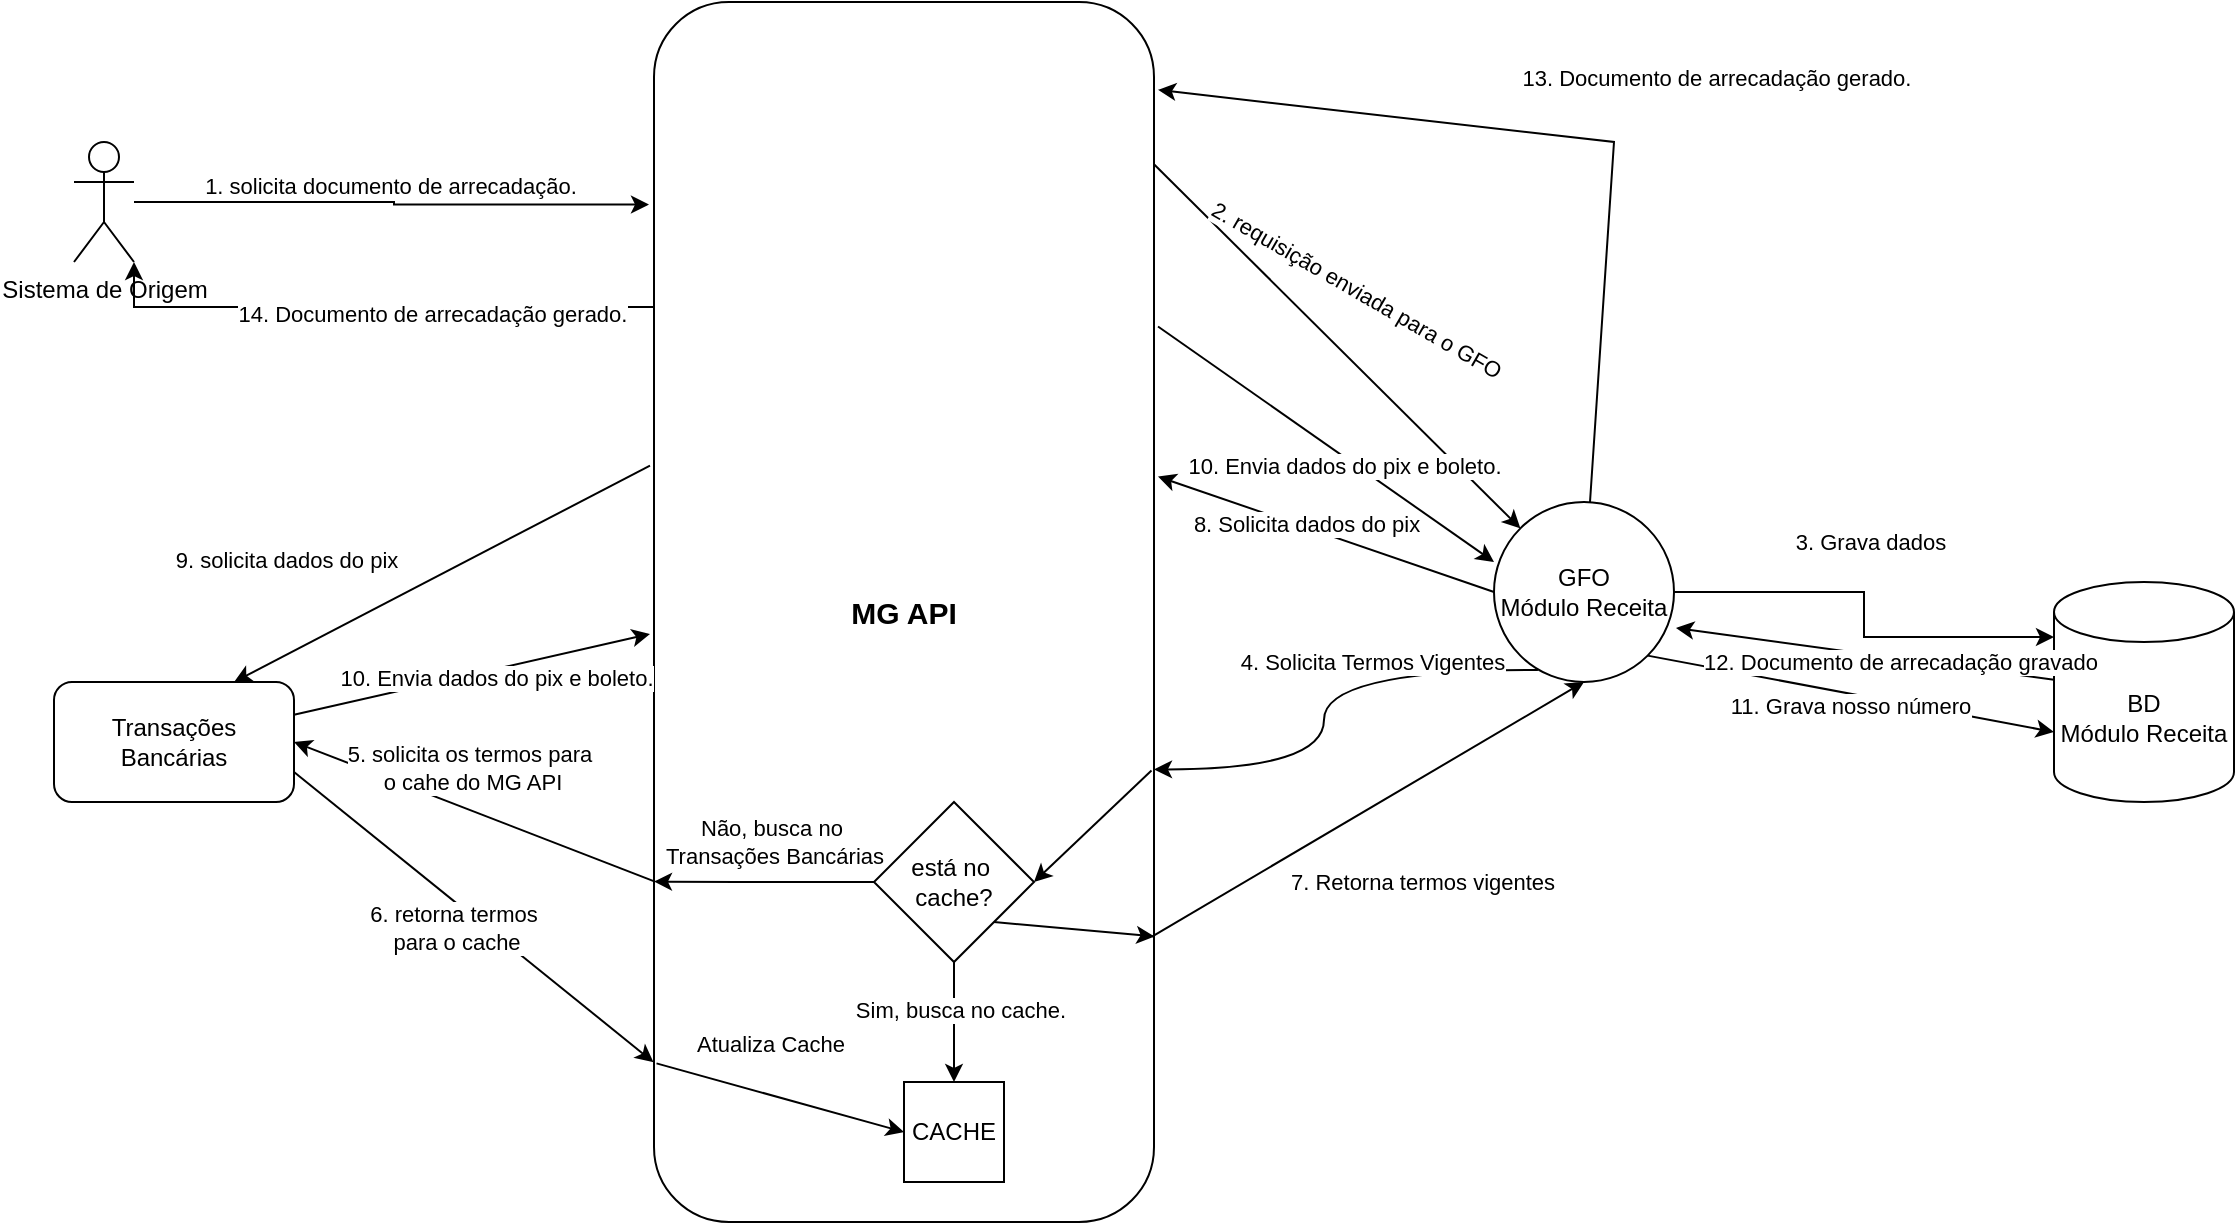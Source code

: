 <mxfile version="26.1.1">
  <diagram name="Página-1" id="YrHWLLRZg41H_uWT5WWp">
    <mxGraphModel dx="2074" dy="780" grid="1" gridSize="10" guides="1" tooltips="1" connect="1" arrows="1" fold="1" page="1" pageScale="1" pageWidth="1200" pageHeight="1600" math="0" shadow="0">
      <root>
        <mxCell id="0" />
        <mxCell id="1" parent="0" />
        <mxCell id="YWVrHOccRznsvWWrB8TM-1" value="GFO&lt;div&gt;Módulo Receita&lt;/div&gt;" style="ellipse;whiteSpace=wrap;html=1;aspect=fixed;" vertex="1" parent="1">
          <mxGeometry x="760" y="340" width="90" height="90" as="geometry" />
        </mxCell>
        <mxCell id="YWVrHOccRznsvWWrB8TM-8" style="edgeStyle=orthogonalEdgeStyle;rounded=0;orthogonalLoop=1;jettySize=auto;html=1;entryX=-0.01;entryY=0.166;entryDx=0;entryDy=0;entryPerimeter=0;" edge="1" parent="1" source="YWVrHOccRznsvWWrB8TM-2" target="YWVrHOccRznsvWWrB8TM-16">
          <mxGeometry relative="1" as="geometry">
            <mxPoint x="424.64" y="207.77" as="targetPoint" />
          </mxGeometry>
        </mxCell>
        <mxCell id="YWVrHOccRznsvWWrB8TM-9" value="1. solicita documento de arrecadação." style="edgeLabel;html=1;align=center;verticalAlign=middle;resizable=0;points=[];" vertex="1" connectable="0" parent="YWVrHOccRznsvWWrB8TM-8">
          <mxGeometry x="0.045" relative="1" as="geometry">
            <mxPoint x="-6" y="-10" as="offset" />
          </mxGeometry>
        </mxCell>
        <mxCell id="YWVrHOccRznsvWWrB8TM-2" value="Sistema de Origem" style="shape=umlActor;verticalLabelPosition=bottom;verticalAlign=top;html=1;outlineConnect=0;" vertex="1" parent="1">
          <mxGeometry x="50" y="160" width="30" height="60" as="geometry" />
        </mxCell>
        <mxCell id="YWVrHOccRznsvWWrB8TM-4" value="Transações Bancárias" style="rounded=1;whiteSpace=wrap;html=1;" vertex="1" parent="1">
          <mxGeometry x="40" y="430" width="120" height="60" as="geometry" />
        </mxCell>
        <mxCell id="YWVrHOccRznsvWWrB8TM-10" value="" style="endArrow=classic;html=1;rounded=0;entryX=0;entryY=0;entryDx=0;entryDy=0;exitX=1;exitY=0.133;exitDx=0;exitDy=0;exitPerimeter=0;" edge="1" parent="1" source="YWVrHOccRznsvWWrB8TM-16" target="YWVrHOccRznsvWWrB8TM-1">
          <mxGeometry width="50" height="50" relative="1" as="geometry">
            <mxPoint x="512.64" y="204.06" as="sourcePoint" />
            <mxPoint x="620" y="380" as="targetPoint" />
          </mxGeometry>
        </mxCell>
        <mxCell id="YWVrHOccRznsvWWrB8TM-11" value="2. requisição enviada para o GFO" style="edgeLabel;html=1;align=center;verticalAlign=middle;resizable=0;points=[];rotation=30;" vertex="1" connectable="0" parent="YWVrHOccRznsvWWrB8TM-10">
          <mxGeometry x="-0.311" y="3" relative="1" as="geometry">
            <mxPoint x="36" y="2" as="offset" />
          </mxGeometry>
        </mxCell>
        <mxCell id="YWVrHOccRznsvWWrB8TM-12" value="BD&lt;div&gt;Módulo Receita&lt;/div&gt;" style="shape=cylinder3;whiteSpace=wrap;html=1;boundedLbl=1;backgroundOutline=1;size=15;" vertex="1" parent="1">
          <mxGeometry x="1040" y="380" width="90" height="110" as="geometry" />
        </mxCell>
        <mxCell id="YWVrHOccRznsvWWrB8TM-13" style="edgeStyle=orthogonalEdgeStyle;rounded=0;orthogonalLoop=1;jettySize=auto;html=1;entryX=0;entryY=0;entryDx=0;entryDy=27.5;entryPerimeter=0;" edge="1" parent="1" source="YWVrHOccRznsvWWrB8TM-1" target="YWVrHOccRznsvWWrB8TM-12">
          <mxGeometry relative="1" as="geometry" />
        </mxCell>
        <mxCell id="YWVrHOccRznsvWWrB8TM-14" value="3. Grava dados" style="edgeLabel;html=1;align=center;verticalAlign=middle;resizable=0;points=[];" vertex="1" connectable="0" parent="YWVrHOccRznsvWWrB8TM-13">
          <mxGeometry x="-0.182" y="4" relative="1" as="geometry">
            <mxPoint x="11" y="-21" as="offset" />
          </mxGeometry>
        </mxCell>
        <mxCell id="YWVrHOccRznsvWWrB8TM-16" value="&lt;b&gt;&lt;font style=&quot;font-size: 15px;&quot;&gt;MG API&lt;/font&gt;&lt;/b&gt;" style="rounded=1;whiteSpace=wrap;html=1;" vertex="1" parent="1">
          <mxGeometry x="340" y="90" width="250" height="610" as="geometry" />
        </mxCell>
        <mxCell id="YWVrHOccRznsvWWrB8TM-15" value="CACHE" style="whiteSpace=wrap;html=1;aspect=fixed;" vertex="1" parent="1">
          <mxGeometry x="465" y="630" width="50" height="50" as="geometry" />
        </mxCell>
        <mxCell id="YWVrHOccRznsvWWrB8TM-17" style="edgeStyle=orthogonalEdgeStyle;rounded=0;orthogonalLoop=1;jettySize=auto;html=1;entryX=1;entryY=0.629;entryDx=0;entryDy=0;entryPerimeter=0;curved=1;exitX=0.244;exitY=0.933;exitDx=0;exitDy=0;exitPerimeter=0;" edge="1" parent="1" source="YWVrHOccRznsvWWrB8TM-1" target="YWVrHOccRznsvWWrB8TM-16">
          <mxGeometry relative="1" as="geometry" />
        </mxCell>
        <mxCell id="YWVrHOccRznsvWWrB8TM-25" value="4. Solicita Termos Vigentes" style="edgeLabel;html=1;align=center;verticalAlign=middle;resizable=0;points=[];" vertex="1" connectable="0" parent="YWVrHOccRznsvWWrB8TM-17">
          <mxGeometry x="-0.655" y="3" relative="1" as="geometry">
            <mxPoint x="-42" y="-7" as="offset" />
          </mxGeometry>
        </mxCell>
        <mxCell id="YWVrHOccRznsvWWrB8TM-20" style="edgeStyle=orthogonalEdgeStyle;rounded=0;orthogonalLoop=1;jettySize=auto;html=1;" edge="1" parent="1" source="YWVrHOccRznsvWWrB8TM-18" target="YWVrHOccRznsvWWrB8TM-15">
          <mxGeometry relative="1" as="geometry" />
        </mxCell>
        <mxCell id="YWVrHOccRznsvWWrB8TM-21" value="Sim, busca no cache." style="edgeLabel;html=1;align=center;verticalAlign=middle;resizable=0;points=[];" vertex="1" connectable="0" parent="YWVrHOccRznsvWWrB8TM-20">
          <mxGeometry x="-0.207" y="3" relative="1" as="geometry">
            <mxPoint as="offset" />
          </mxGeometry>
        </mxCell>
        <mxCell id="YWVrHOccRznsvWWrB8TM-18" value="está no&amp;nbsp;&lt;div&gt;cache?&lt;/div&gt;" style="rhombus;whiteSpace=wrap;html=1;" vertex="1" parent="1">
          <mxGeometry x="450" y="490" width="80" height="80" as="geometry" />
        </mxCell>
        <mxCell id="YWVrHOccRznsvWWrB8TM-19" value="" style="endArrow=classic;html=1;rounded=0;exitX=0.995;exitY=0.63;exitDx=0;exitDy=0;exitPerimeter=0;entryX=1;entryY=0.5;entryDx=0;entryDy=0;" edge="1" parent="1" source="YWVrHOccRznsvWWrB8TM-16" target="YWVrHOccRznsvWWrB8TM-18">
          <mxGeometry width="50" height="50" relative="1" as="geometry">
            <mxPoint x="570" y="430" as="sourcePoint" />
            <mxPoint x="620" y="380" as="targetPoint" />
          </mxGeometry>
        </mxCell>
        <mxCell id="YWVrHOccRznsvWWrB8TM-22" style="edgeStyle=orthogonalEdgeStyle;rounded=0;orthogonalLoop=1;jettySize=auto;html=1;entryX=0;entryY=0.721;entryDx=0;entryDy=0;entryPerimeter=0;exitX=0;exitY=0.5;exitDx=0;exitDy=0;" edge="1" parent="1" source="YWVrHOccRznsvWWrB8TM-18" target="YWVrHOccRznsvWWrB8TM-16">
          <mxGeometry relative="1" as="geometry">
            <Array as="points">
              <mxPoint x="382" y="530" />
            </Array>
          </mxGeometry>
        </mxCell>
        <mxCell id="YWVrHOccRznsvWWrB8TM-24" value="Não, busca no&amp;nbsp;&lt;div&gt;Transações Bancárias&lt;/div&gt;" style="edgeLabel;html=1;align=center;verticalAlign=middle;resizable=0;points=[];" vertex="1" connectable="0" parent="YWVrHOccRznsvWWrB8TM-22">
          <mxGeometry x="0.109" y="3" relative="1" as="geometry">
            <mxPoint x="11" y="-23" as="offset" />
          </mxGeometry>
        </mxCell>
        <mxCell id="YWVrHOccRznsvWWrB8TM-23" value="" style="endArrow=classic;html=1;rounded=0;exitX=0.002;exitY=0.721;exitDx=0;exitDy=0;exitPerimeter=0;entryX=1;entryY=0.5;entryDx=0;entryDy=0;" edge="1" parent="1" source="YWVrHOccRznsvWWrB8TM-16" target="YWVrHOccRznsvWWrB8TM-4">
          <mxGeometry width="50" height="50" relative="1" as="geometry">
            <mxPoint x="660" y="550" as="sourcePoint" />
            <mxPoint x="710" y="500" as="targetPoint" />
          </mxGeometry>
        </mxCell>
        <mxCell id="YWVrHOccRznsvWWrB8TM-29" value="5. solicita os termos para&amp;nbsp;&lt;div&gt;o cahe do MG API&lt;/div&gt;" style="edgeLabel;html=1;align=center;verticalAlign=middle;resizable=0;points=[];" vertex="1" connectable="0" parent="YWVrHOccRznsvWWrB8TM-23">
          <mxGeometry x="-0.04" y="-2" relative="1" as="geometry">
            <mxPoint x="-6" y="-22" as="offset" />
          </mxGeometry>
        </mxCell>
        <mxCell id="YWVrHOccRznsvWWrB8TM-26" value="" style="endArrow=classic;html=1;rounded=0;exitX=1;exitY=0.75;exitDx=0;exitDy=0;entryX=-0.001;entryY=0.869;entryDx=0;entryDy=0;entryPerimeter=0;" edge="1" parent="1" source="YWVrHOccRznsvWWrB8TM-4" target="YWVrHOccRznsvWWrB8TM-16">
          <mxGeometry width="50" height="50" relative="1" as="geometry">
            <mxPoint x="660" y="460" as="sourcePoint" />
            <mxPoint x="710" y="410" as="targetPoint" />
          </mxGeometry>
        </mxCell>
        <mxCell id="YWVrHOccRznsvWWrB8TM-30" value="6. retorna termos&amp;nbsp;&lt;div&gt;para o cache&lt;/div&gt;" style="edgeLabel;html=1;align=center;verticalAlign=middle;resizable=0;points=[];" vertex="1" connectable="0" parent="YWVrHOccRznsvWWrB8TM-26">
          <mxGeometry x="-0.344" relative="1" as="geometry">
            <mxPoint x="22" y="30" as="offset" />
          </mxGeometry>
        </mxCell>
        <mxCell id="YWVrHOccRznsvWWrB8TM-27" value="" style="endArrow=classic;html=1;rounded=0;exitX=0.005;exitY=0.87;exitDx=0;exitDy=0;exitPerimeter=0;entryX=0;entryY=0.5;entryDx=0;entryDy=0;" edge="1" parent="1" source="YWVrHOccRznsvWWrB8TM-16" target="YWVrHOccRznsvWWrB8TM-15">
          <mxGeometry width="50" height="50" relative="1" as="geometry">
            <mxPoint x="660" y="460" as="sourcePoint" />
            <mxPoint x="710" y="410" as="targetPoint" />
          </mxGeometry>
        </mxCell>
        <mxCell id="YWVrHOccRznsvWWrB8TM-28" value="Atualiza Cache" style="edgeLabel;html=1;align=center;verticalAlign=middle;resizable=0;points=[];" vertex="1" connectable="0" parent="YWVrHOccRznsvWWrB8TM-27">
          <mxGeometry x="-0.088" y="1" relative="1" as="geometry">
            <mxPoint y="-25" as="offset" />
          </mxGeometry>
        </mxCell>
        <mxCell id="YWVrHOccRznsvWWrB8TM-31" value="" style="endArrow=classic;html=1;rounded=0;exitX=1;exitY=1;exitDx=0;exitDy=0;entryX=1.001;entryY=0.766;entryDx=0;entryDy=0;entryPerimeter=0;" edge="1" parent="1" source="YWVrHOccRznsvWWrB8TM-18" target="YWVrHOccRznsvWWrB8TM-16">
          <mxGeometry width="50" height="50" relative="1" as="geometry">
            <mxPoint x="620" y="580" as="sourcePoint" />
            <mxPoint x="670" y="530" as="targetPoint" />
          </mxGeometry>
        </mxCell>
        <mxCell id="YWVrHOccRznsvWWrB8TM-32" value="" style="endArrow=classic;html=1;rounded=0;exitX=0.996;exitY=0.766;exitDx=0;exitDy=0;exitPerimeter=0;entryX=0.5;entryY=1;entryDx=0;entryDy=0;" edge="1" parent="1" source="YWVrHOccRznsvWWrB8TM-16" target="YWVrHOccRznsvWWrB8TM-1">
          <mxGeometry width="50" height="50" relative="1" as="geometry">
            <mxPoint x="640" y="560" as="sourcePoint" />
            <mxPoint x="690" y="510" as="targetPoint" />
          </mxGeometry>
        </mxCell>
        <mxCell id="YWVrHOccRznsvWWrB8TM-33" value="7. Retorna termos vigentes" style="edgeLabel;html=1;align=center;verticalAlign=middle;resizable=0;points=[];" vertex="1" connectable="0" parent="YWVrHOccRznsvWWrB8TM-32">
          <mxGeometry x="-0.333" y="1" relative="1" as="geometry">
            <mxPoint x="63" y="16" as="offset" />
          </mxGeometry>
        </mxCell>
        <mxCell id="YWVrHOccRznsvWWrB8TM-34" value="" style="endArrow=classic;html=1;rounded=0;entryX=1.008;entryY=0.389;entryDx=0;entryDy=0;entryPerimeter=0;exitX=0;exitY=0.5;exitDx=0;exitDy=0;" edge="1" parent="1" source="YWVrHOccRznsvWWrB8TM-1" target="YWVrHOccRznsvWWrB8TM-16">
          <mxGeometry width="50" height="50" relative="1" as="geometry">
            <mxPoint x="840" y="610" as="sourcePoint" />
            <mxPoint x="890" y="560" as="targetPoint" />
          </mxGeometry>
        </mxCell>
        <mxCell id="YWVrHOccRznsvWWrB8TM-35" value="8. Solicita dados do pix" style="edgeLabel;html=1;align=center;verticalAlign=middle;resizable=0;points=[];" vertex="1" connectable="0" parent="YWVrHOccRznsvWWrB8TM-34">
          <mxGeometry x="0.133" y="-2" relative="1" as="geometry">
            <mxPoint as="offset" />
          </mxGeometry>
        </mxCell>
        <mxCell id="YWVrHOccRznsvWWrB8TM-36" value="" style="endArrow=classic;html=1;rounded=0;entryX=0.75;entryY=0;entryDx=0;entryDy=0;exitX=-0.008;exitY=0.38;exitDx=0;exitDy=0;exitPerimeter=0;" edge="1" parent="1" source="YWVrHOccRznsvWWrB8TM-16" target="YWVrHOccRznsvWWrB8TM-4">
          <mxGeometry width="50" height="50" relative="1" as="geometry">
            <mxPoint x="220" y="440" as="sourcePoint" />
            <mxPoint x="270" y="390" as="targetPoint" />
          </mxGeometry>
        </mxCell>
        <mxCell id="YWVrHOccRznsvWWrB8TM-37" value="9. solicita dados do pix" style="edgeLabel;html=1;align=center;verticalAlign=middle;resizable=0;points=[];" vertex="1" connectable="0" parent="YWVrHOccRznsvWWrB8TM-36">
          <mxGeometry x="0.42" y="1" relative="1" as="geometry">
            <mxPoint x="-35" y="-31" as="offset" />
          </mxGeometry>
        </mxCell>
        <mxCell id="YWVrHOccRznsvWWrB8TM-38" style="rounded=0;orthogonalLoop=1;jettySize=auto;html=1;entryX=-0.008;entryY=0.518;entryDx=0;entryDy=0;entryPerimeter=0;" edge="1" parent="1" source="YWVrHOccRznsvWWrB8TM-4" target="YWVrHOccRznsvWWrB8TM-16">
          <mxGeometry relative="1" as="geometry" />
        </mxCell>
        <mxCell id="YWVrHOccRznsvWWrB8TM-39" value="10. Envia dados do pix e boleto." style="edgeLabel;html=1;align=center;verticalAlign=middle;resizable=0;points=[];" vertex="1" connectable="0" parent="YWVrHOccRznsvWWrB8TM-38">
          <mxGeometry x="0.124" y="-4" relative="1" as="geometry">
            <mxPoint as="offset" />
          </mxGeometry>
        </mxCell>
        <mxCell id="YWVrHOccRznsvWWrB8TM-40" style="rounded=0;orthogonalLoop=1;jettySize=auto;html=1;entryX=0;entryY=0.333;entryDx=0;entryDy=0;entryPerimeter=0;exitX=1.008;exitY=0.266;exitDx=0;exitDy=0;exitPerimeter=0;" edge="1" parent="1" source="YWVrHOccRznsvWWrB8TM-16" target="YWVrHOccRznsvWWrB8TM-1">
          <mxGeometry relative="1" as="geometry">
            <mxPoint x="790" y="244" as="sourcePoint" />
            <mxPoint x="994" y="120" as="targetPoint" />
          </mxGeometry>
        </mxCell>
        <mxCell id="YWVrHOccRznsvWWrB8TM-41" value="10. Envia dados do pix e boleto." style="edgeLabel;html=1;align=center;verticalAlign=middle;resizable=0;points=[];" vertex="1" connectable="0" parent="YWVrHOccRznsvWWrB8TM-40">
          <mxGeometry x="0.124" y="-4" relative="1" as="geometry">
            <mxPoint as="offset" />
          </mxGeometry>
        </mxCell>
        <mxCell id="YWVrHOccRznsvWWrB8TM-42" style="rounded=0;orthogonalLoop=1;jettySize=auto;html=1;entryX=0;entryY=0;entryDx=0;entryDy=75;entryPerimeter=0;exitX=1;exitY=1;exitDx=0;exitDy=0;" edge="1" parent="1" source="YWVrHOccRznsvWWrB8TM-1" target="YWVrHOccRznsvWWrB8TM-12">
          <mxGeometry relative="1" as="geometry" />
        </mxCell>
        <mxCell id="YWVrHOccRznsvWWrB8TM-43" value="11. Grava nosso número" style="edgeLabel;html=1;align=center;verticalAlign=middle;resizable=0;points=[];" vertex="1" connectable="0" parent="YWVrHOccRznsvWWrB8TM-42">
          <mxGeometry x="-0.295" y="3" relative="1" as="geometry">
            <mxPoint x="29" y="14" as="offset" />
          </mxGeometry>
        </mxCell>
        <mxCell id="YWVrHOccRznsvWWrB8TM-44" style="rounded=0;orthogonalLoop=1;jettySize=auto;html=1;entryX=1.011;entryY=0.7;entryDx=0;entryDy=0;entryPerimeter=0;" edge="1" parent="1" source="YWVrHOccRznsvWWrB8TM-12" target="YWVrHOccRznsvWWrB8TM-1">
          <mxGeometry relative="1" as="geometry" />
        </mxCell>
        <mxCell id="YWVrHOccRznsvWWrB8TM-45" value="12. Documento de arrecadação gravado" style="edgeLabel;html=1;align=center;verticalAlign=middle;resizable=0;points=[];" vertex="1" connectable="0" parent="YWVrHOccRznsvWWrB8TM-44">
          <mxGeometry x="-0.186" y="1" relative="1" as="geometry">
            <mxPoint as="offset" />
          </mxGeometry>
        </mxCell>
        <mxCell id="YWVrHOccRznsvWWrB8TM-46" style="rounded=0;orthogonalLoop=1;jettySize=auto;html=1;entryX=1.008;entryY=0.072;entryDx=0;entryDy=0;entryPerimeter=0;" edge="1" parent="1" source="YWVrHOccRznsvWWrB8TM-1" target="YWVrHOccRznsvWWrB8TM-16">
          <mxGeometry relative="1" as="geometry">
            <Array as="points">
              <mxPoint x="820" y="160" />
            </Array>
          </mxGeometry>
        </mxCell>
        <mxCell id="YWVrHOccRznsvWWrB8TM-47" value="13. Documento de arrecadação gerado." style="edgeLabel;html=1;align=center;verticalAlign=middle;resizable=0;points=[];" vertex="1" connectable="0" parent="YWVrHOccRznsvWWrB8TM-46">
          <mxGeometry x="-0.252" y="-2" relative="1" as="geometry">
            <mxPoint x="51" y="-59" as="offset" />
          </mxGeometry>
        </mxCell>
        <mxCell id="YWVrHOccRznsvWWrB8TM-48" style="edgeStyle=orthogonalEdgeStyle;rounded=0;orthogonalLoop=1;jettySize=auto;html=1;exitX=0;exitY=0.25;exitDx=0;exitDy=0;entryX=1;entryY=1;entryDx=0;entryDy=0;entryPerimeter=0;" edge="1" parent="1" source="YWVrHOccRznsvWWrB8TM-16" target="YWVrHOccRznsvWWrB8TM-2">
          <mxGeometry relative="1" as="geometry" />
        </mxCell>
        <mxCell id="YWVrHOccRznsvWWrB8TM-49" value="14. Documento de arrecadação gerado." style="edgeLabel;html=1;align=center;verticalAlign=middle;resizable=0;points=[];" vertex="1" connectable="0" parent="YWVrHOccRznsvWWrB8TM-48">
          <mxGeometry x="-0.215" y="3" relative="1" as="geometry">
            <mxPoint as="offset" />
          </mxGeometry>
        </mxCell>
      </root>
    </mxGraphModel>
  </diagram>
</mxfile>
